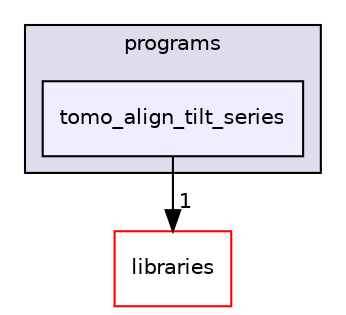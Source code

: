 digraph "xmipp/applications/programs/tomo_align_tilt_series" {
  compound=true
  node [ fontsize="10", fontname="Helvetica"];
  edge [ labelfontsize="10", labelfontname="Helvetica"];
  subgraph clusterdir_592b16dc4070b933e5655da2b0d20bbb {
    graph [ bgcolor="#ddddee", pencolor="black", label="programs" fontname="Helvetica", fontsize="10", URL="dir_592b16dc4070b933e5655da2b0d20bbb.html"]
  dir_26e3e1577c5fc4c53ac4bba78cc74351 [shape=box, label="tomo_align_tilt_series", style="filled", fillcolor="#eeeeff", pencolor="black", URL="dir_26e3e1577c5fc4c53ac4bba78cc74351.html"];
  }
  dir_29dba3f3840f20df3b04d1972e99046b [shape=box label="libraries" fillcolor="white" style="filled" color="red" URL="dir_29dba3f3840f20df3b04d1972e99046b.html"];
  dir_26e3e1577c5fc4c53ac4bba78cc74351->dir_29dba3f3840f20df3b04d1972e99046b [headlabel="1", labeldistance=1.5 headhref="dir_000215_000027.html"];
}
